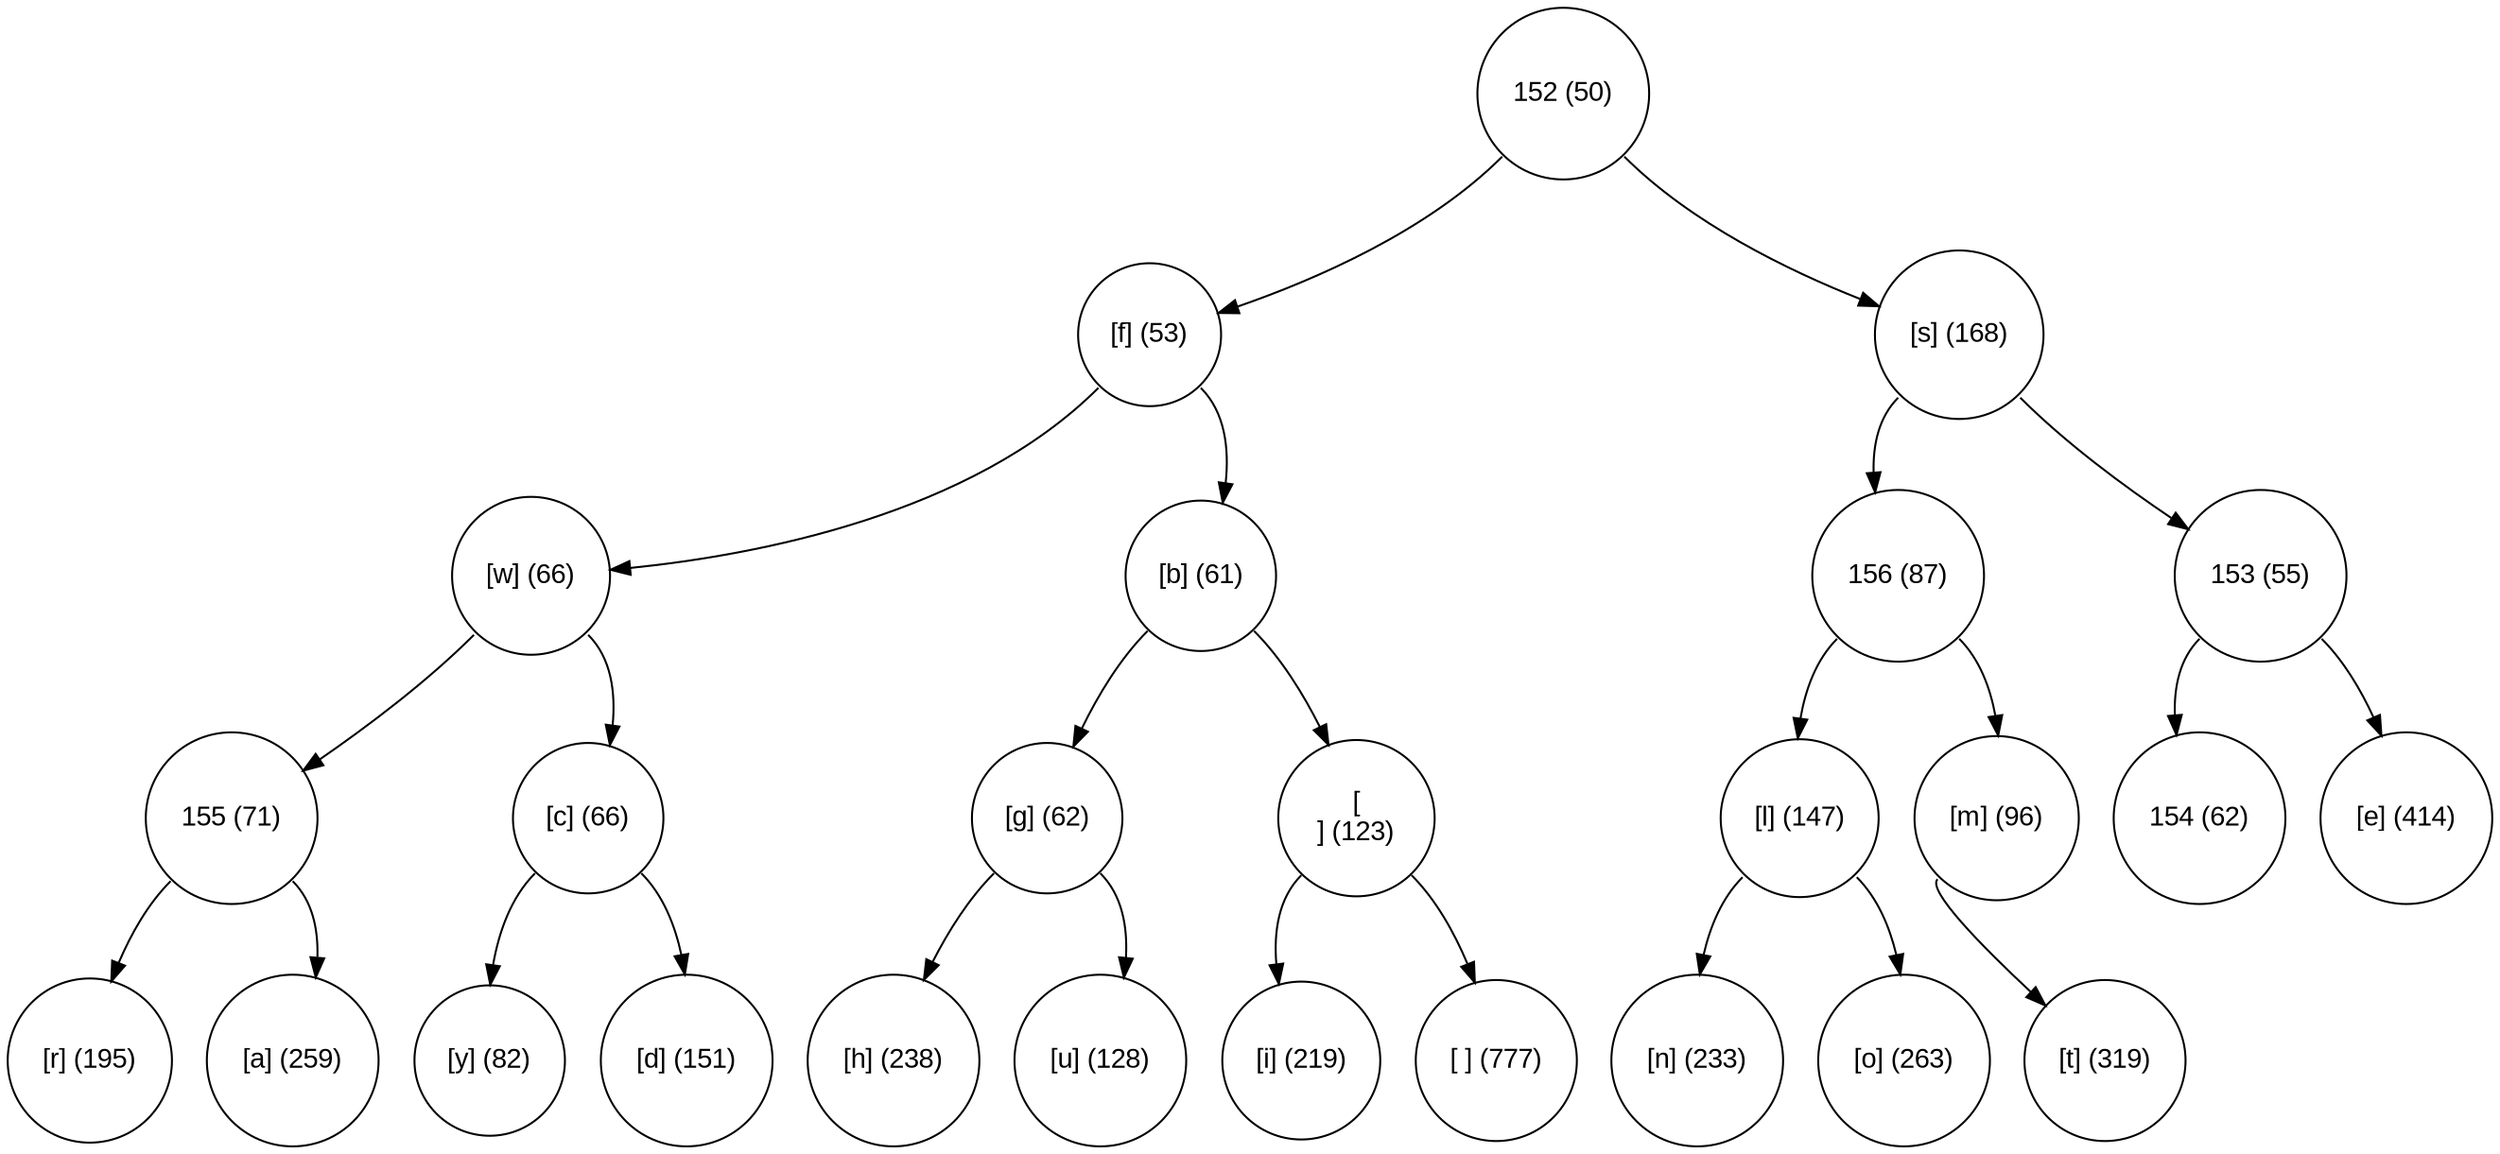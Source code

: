 digraph move_down {
	node [fontname="Arial", shape="circle", width=0.5]; 

	0 [label = "152 (50)"];
	0:sw -> 1;
	1 [label = "[f] (53)"];
	1:sw -> 3;
	3 [label = "[w] (66)"];
	3:sw -> 7;
	7 [label = "155 (71)"];
	7:sw -> 15;
	15 [label = "[r] (195)"];
	7:se -> 16;
	16 [label = "[a] (259)"];
	3:se -> 8;
	8 [label = "[c] (66)"];
	8:sw -> 17;
	17 [label = "[y] (82)"];
	8:se -> 18;
	18 [label = "[d] (151)"];
	1:se -> 4;
	4 [label = "[b] (61)"];
	4:sw -> 9;
	9 [label = "[g] (62)"];
	9:sw -> 19;
	19 [label = "[h] (238)"];
	9:se -> 20;
	20 [label = "[u] (128)"];
	4:se -> 10;
	10 [label = "[
] (123)"];
	10:sw -> 21;
	21 [label = "[i] (219)"];
	10:se -> 22;
	22 [label = "[ ] (777)"];
	0:se -> 2;
	2 [label = "[s] (168)"];
	2:sw -> 5;
	5 [label = "156 (87)"];
	5:sw -> 11;
	11 [label = "[l] (147)"];
	11:sw -> 23;
	23 [label = "[n] (233)"];
	11:se -> 24;
	24 [label = "[o] (263)"];
	5:se -> 12;
	12 [label = "[m] (96)"];
	12:sw -> 25;
	25 [label = "[t] (319)"];
	2:se -> 6;
	6 [label = "153 (55)"];
	6:sw -> 13;
	13 [label = "154 (62)"];
	6:se -> 14;
	14 [label = "[e] (414)"];
}
